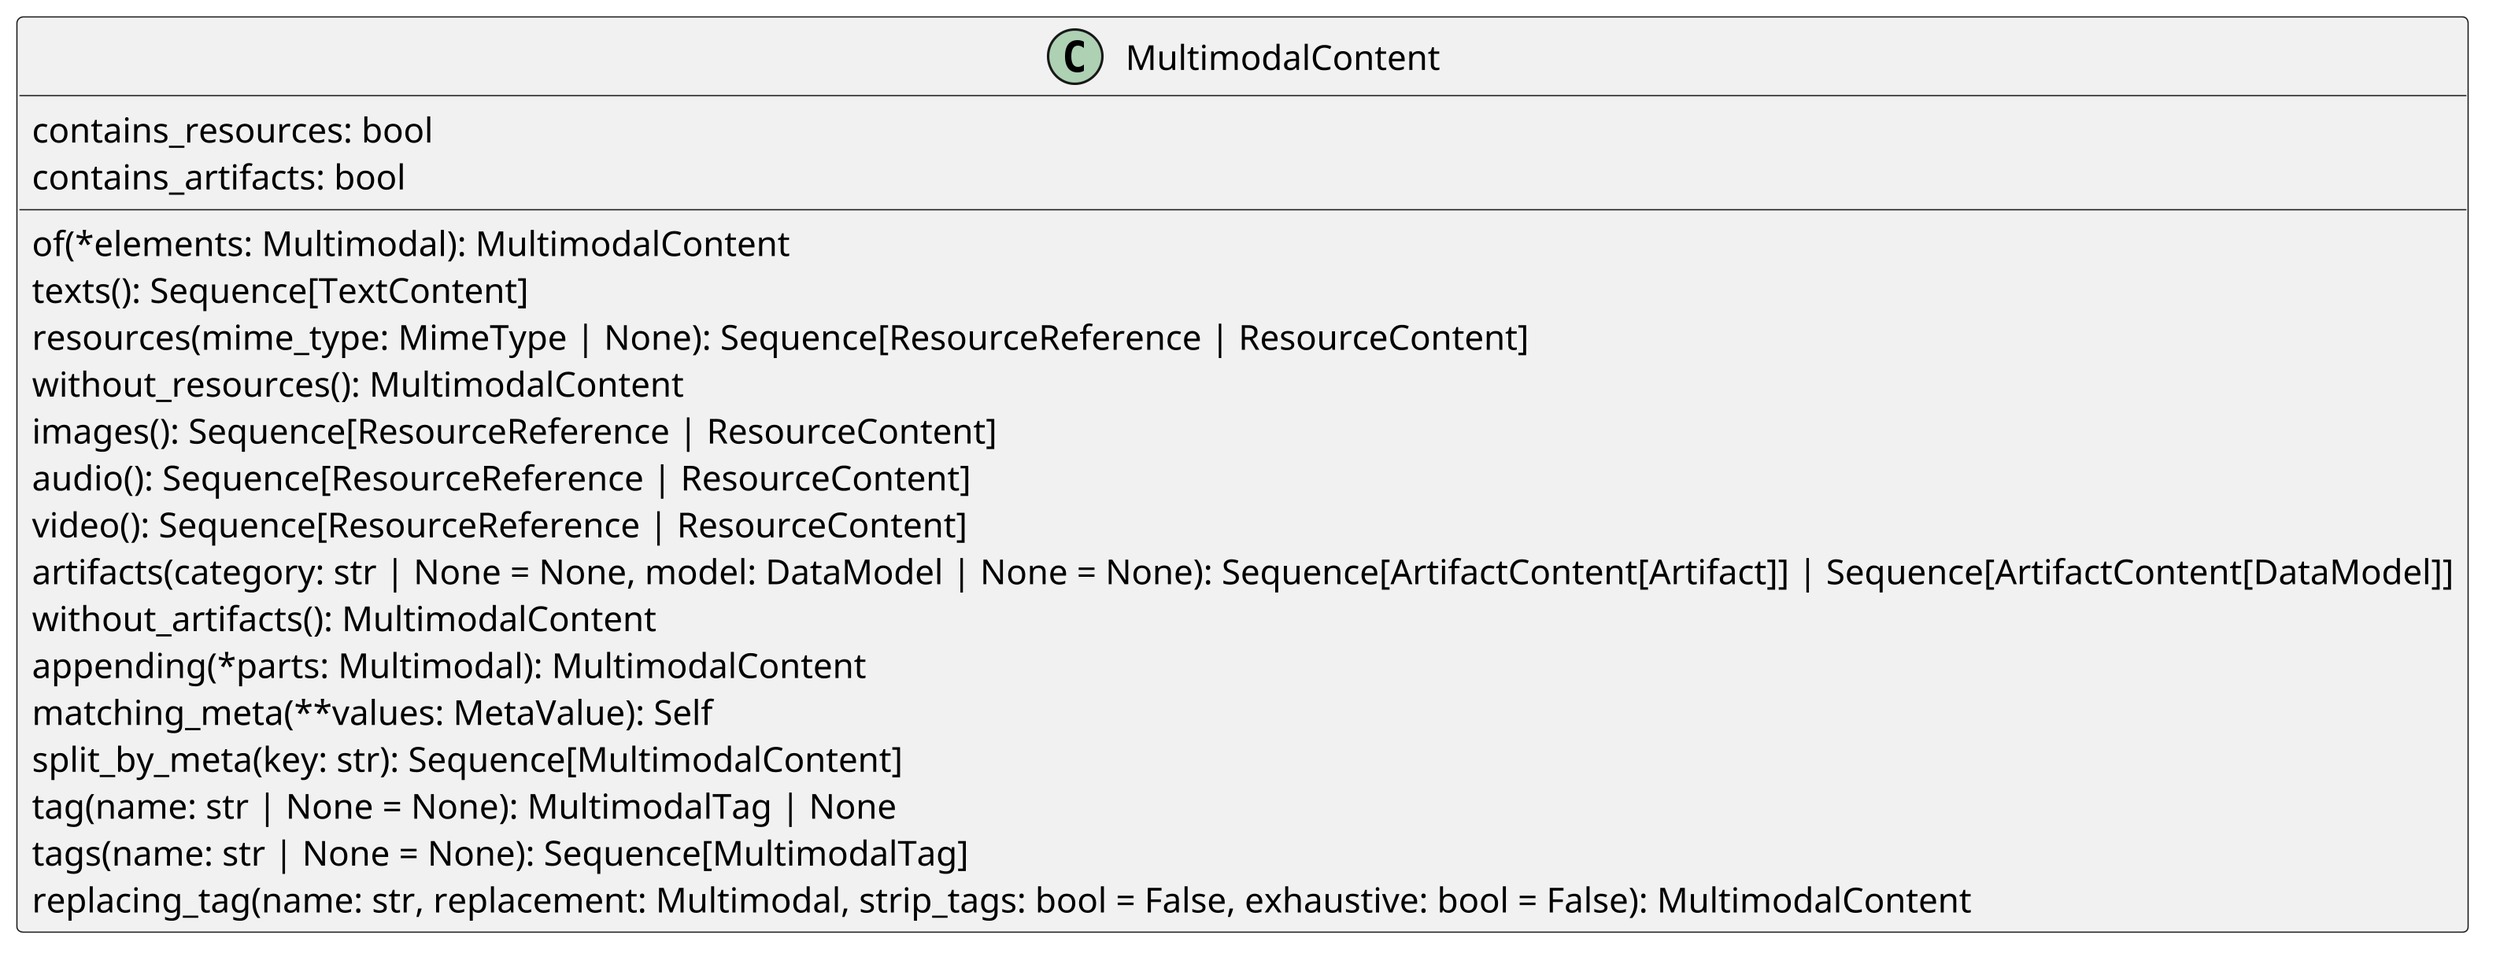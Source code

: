 @startuml MultimodalContent
skinparam Dpi 300

class MultimodalContent {
    contains_resources: bool
    contains_artifacts: bool

    of(*elements: Multimodal): MultimodalContent
    texts(): Sequence[TextContent]
    resources(mime_type: MimeType | None): Sequence[ResourceReference | ResourceContent]
    without_resources(): MultimodalContent
    images(): Sequence[ResourceReference | ResourceContent]
    audio(): Sequence[ResourceReference | ResourceContent]
    video(): Sequence[ResourceReference | ResourceContent]
    artifacts(category: str | None = None, model: DataModel | None = None): Sequence[ArtifactContent[Artifact]] | Sequence[ArtifactContent[DataModel]]
    without_artifacts(): MultimodalContent
    appending(*parts: Multimodal): MultimodalContent
    matching_meta(**values: MetaValue): Self
    split_by_meta(key: str): Sequence[MultimodalContent]
    tag(name: str | None = None): MultimodalTag | None
    tags(name: str | None = None): Sequence[MultimodalTag]
    replacing_tag(name: str, replacement: Multimodal, strip_tags: bool = False, exhaustive: bool = False): MultimodalContent
}
@enduml